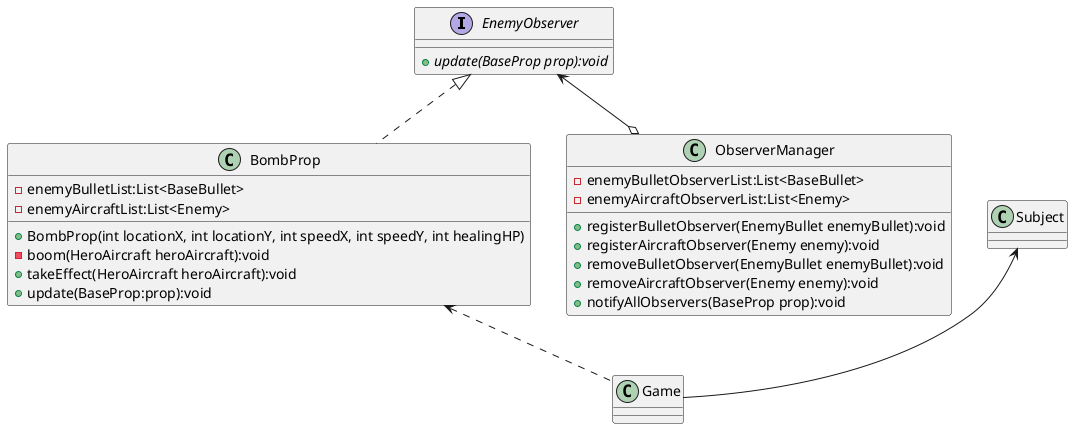 @startuml

interface EnemyObserver {
    + {abstract} update(BaseProp prop):void
}

class BombProp {
    - enemyBulletList:List<BaseBullet>
    - enemyAircraftList:List<Enemy>
    + BombProp(int locationX, int locationY, int speedX, int speedY, int healingHP)
    - boom(HeroAircraft heroAircraft):void
    + takeEffect(HeroAircraft heroAircraft):void
    + update(BaseProp:prop):void
}

EnemyObserver <|.. BombProp

class ObserverManager {
    - enemyBulletObserverList:List<BaseBullet>
    - enemyAircraftObserverList:List<Enemy>
    + registerBulletObserver(EnemyBullet enemyBullet):void
    + registerAircraftObserver(Enemy enemy):void
    + removeBulletObserver(EnemyBullet enemyBullet):void
    + removeAircraftObserver(Enemy enemy):void
    + notifyAllObservers(BaseProp prop):void
}

EnemyObserver <--o ObserverManager

Subject <-- Game

BombProp <.. Game

@enduml